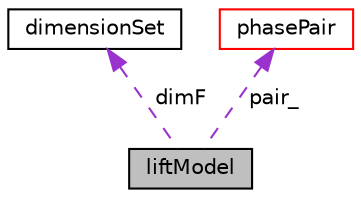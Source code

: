 digraph "liftModel"
{
  bgcolor="transparent";
  edge [fontname="Helvetica",fontsize="10",labelfontname="Helvetica",labelfontsize="10"];
  node [fontname="Helvetica",fontsize="10",shape=record];
  Node7 [label="liftModel",height=0.2,width=0.4,color="black", fillcolor="grey75", style="filled", fontcolor="black"];
  Node8 -> Node7 [dir="back",color="darkorchid3",fontsize="10",style="dashed",label=" dimF" ,fontname="Helvetica"];
  Node8 [label="dimensionSet",height=0.2,width=0.4,color="black",URL="$a27477.html",tooltip="Dimension set for the base types. "];
  Node9 -> Node7 [dir="back",color="darkorchid3",fontsize="10",style="dashed",label=" pair_" ,fontname="Helvetica"];
  Node9 [label="phasePair",height=0.2,width=0.4,color="red",URL="$a33485.html"];
}
